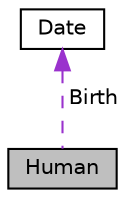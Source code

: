 digraph "Human"
{
  edge [fontname="Helvetica",fontsize="10",labelfontname="Helvetica",labelfontsize="10"];
  node [fontname="Helvetica",fontsize="10",shape=record];
  Node1 [label="Human",height=0.2,width=0.4,color="black", fillcolor="grey75", style="filled", fontcolor="black"];
  Node2 -> Node1 [dir="back",color="darkorchid3",fontsize="10",style="dashed",label=" Birth" ,fontname="Helvetica"];
  Node2 [label="Date",height=0.2,width=0.4,color="black", fillcolor="white", style="filled",URL="$structDate.html"];
}
